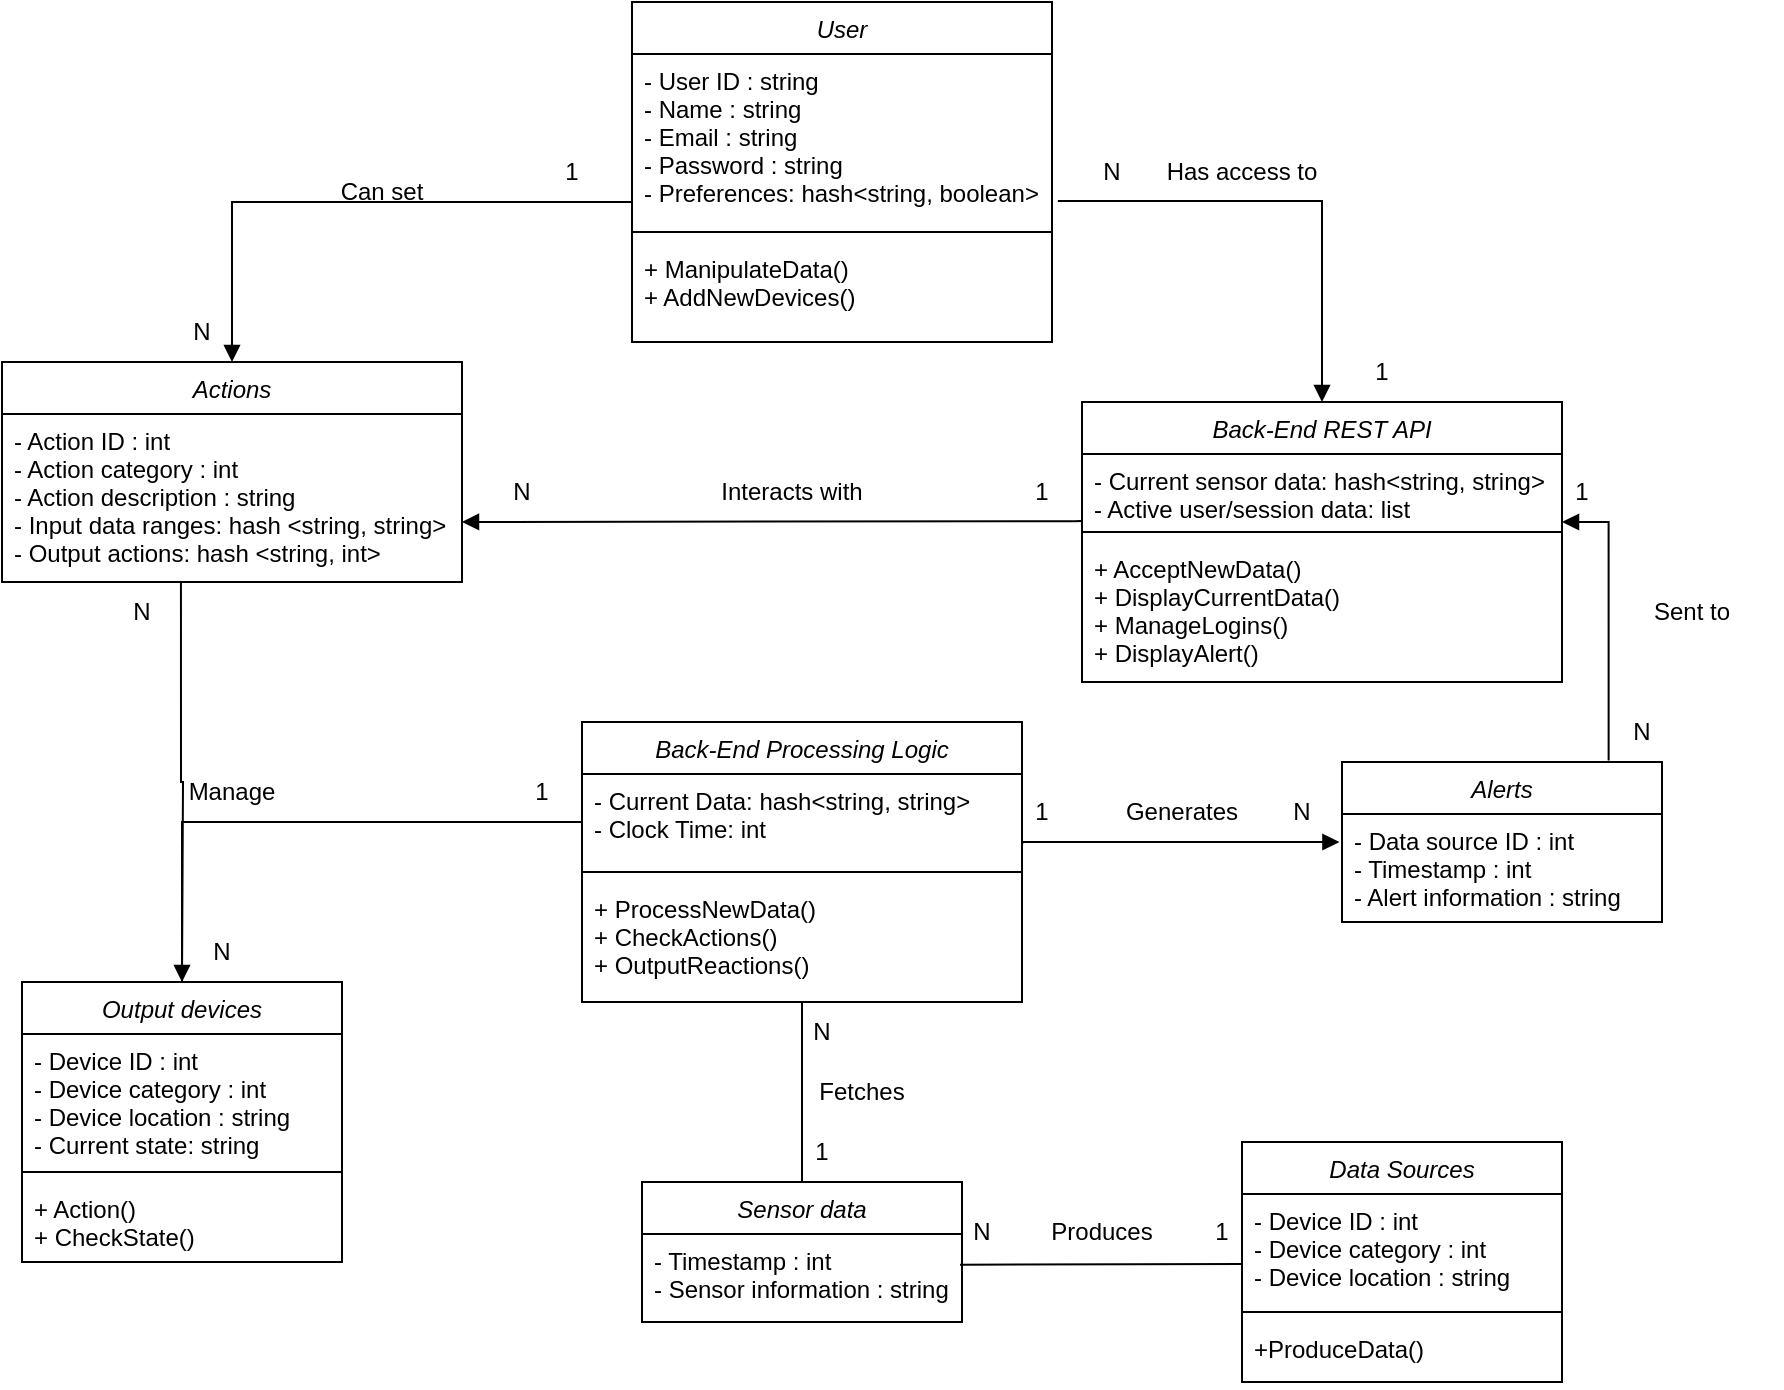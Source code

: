 <mxfile version="22.1.0" type="device">
  <diagram id="C5RBs43oDa-KdzZeNtuy" name="Page-1">
    <mxGraphModel dx="2213" dy="868" grid="1" gridSize="10" guides="1" tooltips="1" connect="1" arrows="1" fold="1" page="1" pageScale="1" pageWidth="827" pageHeight="1169" math="0" shadow="0">
      <root>
        <mxCell id="WIyWlLk6GJQsqaUBKTNV-0" />
        <mxCell id="WIyWlLk6GJQsqaUBKTNV-1" parent="WIyWlLk6GJQsqaUBKTNV-0" />
        <mxCell id="zkfFHV4jXpPFQw0GAbJ--0" value="User" style="swimlane;fontStyle=2;align=center;verticalAlign=top;childLayout=stackLayout;horizontal=1;startSize=26;horizontalStack=0;resizeParent=1;resizeLast=0;collapsible=1;marginBottom=0;rounded=0;shadow=0;strokeWidth=1;" parent="WIyWlLk6GJQsqaUBKTNV-1" vertex="1">
          <mxGeometry x="135" y="20" width="210" height="170" as="geometry">
            <mxRectangle x="230" y="140" width="160" height="26" as="alternateBounds" />
          </mxGeometry>
        </mxCell>
        <mxCell id="zkfFHV4jXpPFQw0GAbJ--1" value="- User ID : string&#xa;- Name : string&#xa;- Email : string&#xa;- Password : string&#xa;- Preferences: hash&lt;string, boolean&gt;&#xa;" style="text;align=left;verticalAlign=top;spacingLeft=4;spacingRight=4;overflow=hidden;rotatable=0;points=[[0,0.5],[1,0.5]];portConstraint=eastwest;" parent="zkfFHV4jXpPFQw0GAbJ--0" vertex="1">
          <mxGeometry y="26" width="210" height="84" as="geometry" />
        </mxCell>
        <mxCell id="zkfFHV4jXpPFQw0GAbJ--4" value="" style="line;html=1;strokeWidth=1;align=left;verticalAlign=middle;spacingTop=-1;spacingLeft=3;spacingRight=3;rotatable=0;labelPosition=right;points=[];portConstraint=eastwest;" parent="zkfFHV4jXpPFQw0GAbJ--0" vertex="1">
          <mxGeometry y="110" width="210" height="10" as="geometry" />
        </mxCell>
        <mxCell id="Up0UOVSfrlF-3dwetovo-42" value="+ ManipulateData()&#xa;+ AddNewDevices()&#xa;" style="text;align=left;verticalAlign=top;spacingLeft=4;spacingRight=4;overflow=hidden;rotatable=0;points=[[0,0.5],[1,0.5]];portConstraint=eastwest;" vertex="1" parent="zkfFHV4jXpPFQw0GAbJ--0">
          <mxGeometry y="120" width="210" height="40" as="geometry" />
        </mxCell>
        <mxCell id="6uP3axPqb9cFuWuoOM2R-4" value="Actions" style="swimlane;fontStyle=2;align=center;verticalAlign=top;childLayout=stackLayout;horizontal=1;startSize=26;horizontalStack=0;resizeParent=1;resizeLast=0;collapsible=1;marginBottom=0;rounded=0;shadow=0;strokeWidth=1;" parent="WIyWlLk6GJQsqaUBKTNV-1" vertex="1">
          <mxGeometry x="-180" y="200" width="230" height="110" as="geometry">
            <mxRectangle x="230" y="140" width="160" height="26" as="alternateBounds" />
          </mxGeometry>
        </mxCell>
        <mxCell id="6uP3axPqb9cFuWuoOM2R-5" value="- Action ID : int&#xa;- Action category : int&#xa;- Action description : string&#xa;- Input data ranges: hash &lt;string, string&gt;&#xa;- Output actions: hash &lt;string, int&gt;" style="text;align=left;verticalAlign=top;spacingLeft=4;spacingRight=4;overflow=hidden;rotatable=0;points=[[0,0.5],[1,0.5]];portConstraint=eastwest;" parent="6uP3axPqb9cFuWuoOM2R-4" vertex="1">
          <mxGeometry y="26" width="230" height="84" as="geometry" />
        </mxCell>
        <mxCell id="6uP3axPqb9cFuWuoOM2R-12" value="Sensor data" style="swimlane;fontStyle=2;align=center;verticalAlign=top;childLayout=stackLayout;horizontal=1;startSize=26;horizontalStack=0;resizeParent=1;resizeLast=0;collapsible=1;marginBottom=0;rounded=0;shadow=0;strokeWidth=1;" parent="WIyWlLk6GJQsqaUBKTNV-1" vertex="1">
          <mxGeometry x="140" y="610" width="160" height="70" as="geometry">
            <mxRectangle x="230" y="140" width="160" height="26" as="alternateBounds" />
          </mxGeometry>
        </mxCell>
        <mxCell id="6uP3axPqb9cFuWuoOM2R-13" value="- Timestamp : int&#xa;- Sensor information : string" style="text;align=left;verticalAlign=top;spacingLeft=4;spacingRight=4;overflow=hidden;rotatable=0;points=[[0,0.5],[1,0.5]];portConstraint=eastwest;" parent="6uP3axPqb9cFuWuoOM2R-12" vertex="1">
          <mxGeometry y="26" width="160" height="34" as="geometry" />
        </mxCell>
        <mxCell id="6uP3axPqb9cFuWuoOM2R-15" value="" style="endArrow=none;html=1;rounded=0;entryX=0.317;entryY=1.044;entryDx=0;entryDy=0;entryPerimeter=0;exitX=0.002;exitY=0.648;exitDx=0;exitDy=0;exitPerimeter=0;" parent="WIyWlLk6GJQsqaUBKTNV-1" target="6uP3axPqb9cFuWuoOM2R-19" edge="1" source="Up0UOVSfrlF-3dwetovo-2">
          <mxGeometry width="50" height="50" relative="1" as="geometry">
            <mxPoint x="220" y="770" as="sourcePoint" />
            <mxPoint x="270" y="720" as="targetPoint" />
          </mxGeometry>
        </mxCell>
        <mxCell id="6uP3axPqb9cFuWuoOM2R-17" value="1" style="text;html=1;strokeColor=none;fillColor=none;align=center;verticalAlign=middle;whiteSpace=wrap;rounded=0;" parent="WIyWlLk6GJQsqaUBKTNV-1" vertex="1">
          <mxGeometry x="400" y="620" width="60" height="30" as="geometry" />
        </mxCell>
        <mxCell id="6uP3axPqb9cFuWuoOM2R-19" value="N" style="text;html=1;strokeColor=none;fillColor=none;align=center;verticalAlign=middle;whiteSpace=wrap;rounded=0;" parent="WIyWlLk6GJQsqaUBKTNV-1" vertex="1">
          <mxGeometry x="280" y="620" width="60" height="30" as="geometry" />
        </mxCell>
        <mxCell id="6uP3axPqb9cFuWuoOM2R-24" value="Alerts" style="swimlane;fontStyle=2;align=center;verticalAlign=top;childLayout=stackLayout;horizontal=1;startSize=26;horizontalStack=0;resizeParent=1;resizeLast=0;collapsible=1;marginBottom=0;rounded=0;shadow=0;strokeWidth=1;" parent="WIyWlLk6GJQsqaUBKTNV-1" vertex="1">
          <mxGeometry x="490" y="400" width="160" height="80" as="geometry">
            <mxRectangle x="230" y="140" width="160" height="26" as="alternateBounds" />
          </mxGeometry>
        </mxCell>
        <mxCell id="6uP3axPqb9cFuWuoOM2R-25" value="- Data source ID : int&#xa;- Timestamp : int&#xa;- Alert information : string" style="text;align=left;verticalAlign=top;spacingLeft=4;spacingRight=4;overflow=hidden;rotatable=0;points=[[0,0.5],[1,0.5]];portConstraint=eastwest;" parent="6uP3axPqb9cFuWuoOM2R-24" vertex="1">
          <mxGeometry y="26" width="160" height="54" as="geometry" />
        </mxCell>
        <mxCell id="6uP3axPqb9cFuWuoOM2R-31" value="Produces" style="text;html=1;strokeColor=none;fillColor=none;align=center;verticalAlign=middle;whiteSpace=wrap;rounded=0;" parent="WIyWlLk6GJQsqaUBKTNV-1" vertex="1">
          <mxGeometry x="340" y="620" width="60" height="30" as="geometry" />
        </mxCell>
        <mxCell id="6uP3axPqb9cFuWuoOM2R-48" value="" style="endArrow=block;endFill=1;html=1;edgeStyle=orthogonalEdgeStyle;align=left;verticalAlign=top;rounded=0;entryX=0.5;entryY=0;entryDx=0;entryDy=0;exitX=1.014;exitY=0.875;exitDx=0;exitDy=0;exitPerimeter=0;" parent="WIyWlLk6GJQsqaUBKTNV-1" target="Up0UOVSfrlF-3dwetovo-24" edge="1" source="zkfFHV4jXpPFQw0GAbJ--1">
          <mxGeometry x="-1" relative="1" as="geometry">
            <mxPoint x="240" y="280" as="sourcePoint" />
            <mxPoint x="480" y="260" as="targetPoint" />
          </mxGeometry>
        </mxCell>
        <mxCell id="6uP3axPqb9cFuWuoOM2R-50" value="Has access to" style="text;html=1;strokeColor=none;fillColor=none;align=center;verticalAlign=middle;whiteSpace=wrap;rounded=0;" parent="WIyWlLk6GJQsqaUBKTNV-1" vertex="1">
          <mxGeometry x="400" y="90" width="80" height="30" as="geometry" />
        </mxCell>
        <mxCell id="6uP3axPqb9cFuWuoOM2R-52" value="" style="endArrow=block;endFill=1;html=1;edgeStyle=orthogonalEdgeStyle;align=left;verticalAlign=top;rounded=0;entryX=0.5;entryY=0;entryDx=0;entryDy=0;exitX=1;exitY=1;exitDx=0;exitDy=0;" parent="WIyWlLk6GJQsqaUBKTNV-1" target="6uP3axPqb9cFuWuoOM2R-4" edge="1" source="6uP3axPqb9cFuWuoOM2R-55">
          <mxGeometry x="-1" relative="1" as="geometry">
            <mxPoint x="370" y="120" as="sourcePoint" />
            <mxPoint x="558.08" y="119.612" as="targetPoint" />
            <Array as="points">
              <mxPoint x="-65" y="120" />
            </Array>
          </mxGeometry>
        </mxCell>
        <mxCell id="6uP3axPqb9cFuWuoOM2R-54" value="Can set" style="text;html=1;strokeColor=none;fillColor=none;align=center;verticalAlign=middle;whiteSpace=wrap;rounded=0;" parent="WIyWlLk6GJQsqaUBKTNV-1" vertex="1">
          <mxGeometry x="-20" y="100" width="60" height="30" as="geometry" />
        </mxCell>
        <mxCell id="6uP3axPqb9cFuWuoOM2R-55" value="1" style="text;html=1;strokeColor=none;fillColor=none;align=center;verticalAlign=middle;whiteSpace=wrap;rounded=0;" parent="WIyWlLk6GJQsqaUBKTNV-1" vertex="1">
          <mxGeometry x="75" y="90" width="60" height="30" as="geometry" />
        </mxCell>
        <mxCell id="6uP3axPqb9cFuWuoOM2R-56" value="N" style="text;html=1;strokeColor=none;fillColor=none;align=center;verticalAlign=middle;whiteSpace=wrap;rounded=0;" parent="WIyWlLk6GJQsqaUBKTNV-1" vertex="1">
          <mxGeometry x="-110" y="170" width="60" height="30" as="geometry" />
        </mxCell>
        <mxCell id="6uP3axPqb9cFuWuoOM2R-57" value="N" style="text;html=1;strokeColor=none;fillColor=none;align=center;verticalAlign=middle;whiteSpace=wrap;rounded=0;" parent="WIyWlLk6GJQsqaUBKTNV-1" vertex="1">
          <mxGeometry x="345" y="90" width="60" height="30" as="geometry" />
        </mxCell>
        <mxCell id="6uP3axPqb9cFuWuoOM2R-58" value="1" style="text;html=1;strokeColor=none;fillColor=none;align=center;verticalAlign=middle;whiteSpace=wrap;rounded=0;" parent="WIyWlLk6GJQsqaUBKTNV-1" vertex="1">
          <mxGeometry x="480" y="190" width="60" height="30" as="geometry" />
        </mxCell>
        <mxCell id="6uP3axPqb9cFuWuoOM2R-60" value="Output devices" style="swimlane;fontStyle=2;align=center;verticalAlign=top;childLayout=stackLayout;horizontal=1;startSize=26;horizontalStack=0;resizeParent=1;resizeLast=0;collapsible=1;marginBottom=0;rounded=0;shadow=0;strokeWidth=1;" parent="WIyWlLk6GJQsqaUBKTNV-1" vertex="1">
          <mxGeometry x="-170" y="510" width="160" height="140" as="geometry">
            <mxRectangle x="230" y="140" width="160" height="26" as="alternateBounds" />
          </mxGeometry>
        </mxCell>
        <mxCell id="6uP3axPqb9cFuWuoOM2R-61" value="- Device ID : int&#xa;- Device category : int&#xa;- Device location : string&#xa;- Current state: string&#xa;" style="text;align=left;verticalAlign=top;spacingLeft=4;spacingRight=4;overflow=hidden;rotatable=0;points=[[0,0.5],[1,0.5]];portConstraint=eastwest;" parent="6uP3axPqb9cFuWuoOM2R-60" vertex="1">
          <mxGeometry y="26" width="160" height="64" as="geometry" />
        </mxCell>
        <mxCell id="6uP3axPqb9cFuWuoOM2R-63" value="" style="line;html=1;strokeWidth=1;align=left;verticalAlign=middle;spacingTop=-1;spacingLeft=3;spacingRight=3;rotatable=0;labelPosition=right;points=[];portConstraint=eastwest;" parent="6uP3axPqb9cFuWuoOM2R-60" vertex="1">
          <mxGeometry y="90" width="160" height="10" as="geometry" />
        </mxCell>
        <mxCell id="Up0UOVSfrlF-3dwetovo-44" value="+ Action()&#xa;+ CheckState()&#xa;" style="text;align=left;verticalAlign=top;spacingLeft=4;spacingRight=4;overflow=hidden;rotatable=0;points=[[0,0.5],[1,0.5]];portConstraint=eastwest;" vertex="1" parent="6uP3axPqb9cFuWuoOM2R-60">
          <mxGeometry y="100" width="160" height="40" as="geometry" />
        </mxCell>
        <mxCell id="6uP3axPqb9cFuWuoOM2R-64" value="" style="endArrow=block;endFill=1;html=1;edgeStyle=orthogonalEdgeStyle;align=left;verticalAlign=top;rounded=0;entryX=0.5;entryY=0;entryDx=0;entryDy=0;exitX=0;exitY=0.5;exitDx=0;exitDy=0;" parent="WIyWlLk6GJQsqaUBKTNV-1" target="6uP3axPqb9cFuWuoOM2R-60" edge="1" source="Up0UOVSfrlF-3dwetovo-8">
          <mxGeometry x="-1" relative="1" as="geometry">
            <mxPoint x="-200" y="390" as="sourcePoint" />
            <mxPoint x="-40" y="390" as="targetPoint" />
            <mxPoint as="offset" />
            <Array as="points">
              <mxPoint x="110" y="430" />
              <mxPoint x="-90" y="430" />
            </Array>
          </mxGeometry>
        </mxCell>
        <mxCell id="6uP3axPqb9cFuWuoOM2R-67" value="Manage" style="text;html=1;strokeColor=none;fillColor=none;align=center;verticalAlign=middle;whiteSpace=wrap;rounded=0;" parent="WIyWlLk6GJQsqaUBKTNV-1" vertex="1">
          <mxGeometry x="-95" y="400" width="60" height="30" as="geometry" />
        </mxCell>
        <mxCell id="6uP3axPqb9cFuWuoOM2R-68" value="N" style="text;html=1;strokeColor=none;fillColor=none;align=center;verticalAlign=middle;whiteSpace=wrap;rounded=0;" parent="WIyWlLk6GJQsqaUBKTNV-1" vertex="1">
          <mxGeometry x="-140" y="310" width="60" height="30" as="geometry" />
        </mxCell>
        <mxCell id="6uP3axPqb9cFuWuoOM2R-69" value="N" style="text;html=1;strokeColor=none;fillColor=none;align=center;verticalAlign=middle;whiteSpace=wrap;rounded=0;" parent="WIyWlLk6GJQsqaUBKTNV-1" vertex="1">
          <mxGeometry x="-100" y="480" width="60" height="30" as="geometry" />
        </mxCell>
        <mxCell id="Up0UOVSfrlF-3dwetovo-1" value="Data Sources" style="swimlane;fontStyle=2;align=center;verticalAlign=top;childLayout=stackLayout;horizontal=1;startSize=26;horizontalStack=0;resizeParent=1;resizeLast=0;collapsible=1;marginBottom=0;rounded=0;shadow=0;strokeWidth=1;" vertex="1" parent="WIyWlLk6GJQsqaUBKTNV-1">
          <mxGeometry x="440" y="590" width="160" height="120" as="geometry">
            <mxRectangle x="230" y="140" width="160" height="26" as="alternateBounds" />
          </mxGeometry>
        </mxCell>
        <mxCell id="Up0UOVSfrlF-3dwetovo-2" value="- Device ID : int&#xa;- Device category : int&#xa;- Device location : string" style="text;align=left;verticalAlign=top;spacingLeft=4;spacingRight=4;overflow=hidden;rotatable=0;points=[[0,0.5],[1,0.5]];portConstraint=eastwest;" vertex="1" parent="Up0UOVSfrlF-3dwetovo-1">
          <mxGeometry y="26" width="160" height="54" as="geometry" />
        </mxCell>
        <mxCell id="Up0UOVSfrlF-3dwetovo-3" value="" style="line;html=1;strokeWidth=1;align=left;verticalAlign=middle;spacingTop=-1;spacingLeft=3;spacingRight=3;rotatable=0;labelPosition=right;points=[];portConstraint=eastwest;" vertex="1" parent="Up0UOVSfrlF-3dwetovo-1">
          <mxGeometry y="80" width="160" height="10" as="geometry" />
        </mxCell>
        <mxCell id="Up0UOVSfrlF-3dwetovo-6" value="+ProduceData()" style="text;align=left;verticalAlign=top;spacingLeft=4;spacingRight=4;overflow=hidden;rotatable=0;points=[[0,0.5],[1,0.5]];portConstraint=eastwest;" vertex="1" parent="Up0UOVSfrlF-3dwetovo-1">
          <mxGeometry y="90" width="160" height="30" as="geometry" />
        </mxCell>
        <mxCell id="Up0UOVSfrlF-3dwetovo-7" value="Back-End Processing Logic" style="swimlane;fontStyle=2;align=center;verticalAlign=top;childLayout=stackLayout;horizontal=1;startSize=26;horizontalStack=0;resizeParent=1;resizeLast=0;collapsible=1;marginBottom=0;rounded=0;shadow=0;strokeWidth=1;" vertex="1" parent="WIyWlLk6GJQsqaUBKTNV-1">
          <mxGeometry x="110" y="380" width="220" height="140" as="geometry">
            <mxRectangle x="230" y="140" width="160" height="26" as="alternateBounds" />
          </mxGeometry>
        </mxCell>
        <mxCell id="Up0UOVSfrlF-3dwetovo-8" value="- Current Data: hash&lt;string, string&gt;&#xa;- Clock Time: int" style="text;align=left;verticalAlign=top;spacingLeft=4;spacingRight=4;overflow=hidden;rotatable=0;points=[[0,0.5],[1,0.5]];portConstraint=eastwest;" vertex="1" parent="Up0UOVSfrlF-3dwetovo-7">
          <mxGeometry y="26" width="220" height="44" as="geometry" />
        </mxCell>
        <mxCell id="Up0UOVSfrlF-3dwetovo-9" value="" style="line;html=1;strokeWidth=1;align=left;verticalAlign=middle;spacingTop=-1;spacingLeft=3;spacingRight=3;rotatable=0;labelPosition=right;points=[];portConstraint=eastwest;" vertex="1" parent="Up0UOVSfrlF-3dwetovo-7">
          <mxGeometry y="70" width="220" height="10" as="geometry" />
        </mxCell>
        <mxCell id="Up0UOVSfrlF-3dwetovo-10" value="+ ProcessNewData()&#xa;+ CheckActions()&#xa;+ OutputReactions()&#xa;" style="text;align=left;verticalAlign=top;spacingLeft=4;spacingRight=4;overflow=hidden;rotatable=0;points=[[0,0.5],[1,0.5]];portConstraint=eastwest;" vertex="1" parent="Up0UOVSfrlF-3dwetovo-7">
          <mxGeometry y="80" width="220" height="50" as="geometry" />
        </mxCell>
        <mxCell id="Up0UOVSfrlF-3dwetovo-11" value="" style="endArrow=block;endFill=1;html=1;edgeStyle=orthogonalEdgeStyle;align=left;verticalAlign=top;rounded=0;entryX=0.812;entryY=1;entryDx=0;entryDy=0;exitX=0.336;exitY=1.038;exitDx=0;exitDy=0;exitPerimeter=0;entryPerimeter=0;" edge="1" parent="WIyWlLk6GJQsqaUBKTNV-1" source="Up0UOVSfrlF-3dwetovo-13" target="Up0UOVSfrlF-3dwetovo-14">
          <mxGeometry x="-1" relative="1" as="geometry">
            <mxPoint x="355" y="440" as="sourcePoint" />
            <mxPoint x="543.08" y="439.612" as="targetPoint" />
            <Array as="points">
              <mxPoint x="330" y="440" />
            </Array>
          </mxGeometry>
        </mxCell>
        <mxCell id="Up0UOVSfrlF-3dwetovo-12" value="Interacts with" style="text;html=1;strokeColor=none;fillColor=none;align=center;verticalAlign=middle;whiteSpace=wrap;rounded=0;" vertex="1" parent="WIyWlLk6GJQsqaUBKTNV-1">
          <mxGeometry x="170" y="250" width="90" height="30" as="geometry" />
        </mxCell>
        <mxCell id="Up0UOVSfrlF-3dwetovo-13" value="1" style="text;html=1;strokeColor=none;fillColor=none;align=center;verticalAlign=middle;whiteSpace=wrap;rounded=0;" vertex="1" parent="WIyWlLk6GJQsqaUBKTNV-1">
          <mxGeometry x="310" y="410" width="60" height="30" as="geometry" />
        </mxCell>
        <mxCell id="Up0UOVSfrlF-3dwetovo-14" value="N" style="text;html=1;strokeColor=none;fillColor=none;align=center;verticalAlign=middle;whiteSpace=wrap;rounded=0;" vertex="1" parent="WIyWlLk6GJQsqaUBKTNV-1">
          <mxGeometry x="440" y="410" width="60" height="30" as="geometry" />
        </mxCell>
        <mxCell id="Up0UOVSfrlF-3dwetovo-20" value="" style="endArrow=none;html=1;rounded=0;entryX=0.5;entryY=1;entryDx=0;entryDy=0;" edge="1" parent="WIyWlLk6GJQsqaUBKTNV-1">
          <mxGeometry width="50" height="50" relative="1" as="geometry">
            <mxPoint x="220" y="610" as="sourcePoint" />
            <mxPoint x="220" y="520" as="targetPoint" />
          </mxGeometry>
        </mxCell>
        <mxCell id="Up0UOVSfrlF-3dwetovo-21" value="1" style="text;html=1;strokeColor=none;fillColor=none;align=center;verticalAlign=middle;whiteSpace=wrap;rounded=0;" vertex="1" parent="WIyWlLk6GJQsqaUBKTNV-1">
          <mxGeometry x="200" y="580" width="60" height="30" as="geometry" />
        </mxCell>
        <mxCell id="Up0UOVSfrlF-3dwetovo-22" value="N" style="text;html=1;strokeColor=none;fillColor=none;align=center;verticalAlign=middle;whiteSpace=wrap;rounded=0;" vertex="1" parent="WIyWlLk6GJQsqaUBKTNV-1">
          <mxGeometry x="200" y="520" width="60" height="30" as="geometry" />
        </mxCell>
        <mxCell id="Up0UOVSfrlF-3dwetovo-23" value="Fetches" style="text;html=1;strokeColor=none;fillColor=none;align=center;verticalAlign=middle;whiteSpace=wrap;rounded=0;" vertex="1" parent="WIyWlLk6GJQsqaUBKTNV-1">
          <mxGeometry x="220" y="550" width="60" height="30" as="geometry" />
        </mxCell>
        <mxCell id="Up0UOVSfrlF-3dwetovo-24" value="Back-End REST API" style="swimlane;fontStyle=2;align=center;verticalAlign=top;childLayout=stackLayout;horizontal=1;startSize=26;horizontalStack=0;resizeParent=1;resizeLast=0;collapsible=1;marginBottom=0;rounded=0;shadow=0;strokeWidth=1;" vertex="1" parent="WIyWlLk6GJQsqaUBKTNV-1">
          <mxGeometry x="360" y="220" width="240" height="140" as="geometry">
            <mxRectangle x="230" y="140" width="160" height="26" as="alternateBounds" />
          </mxGeometry>
        </mxCell>
        <mxCell id="Up0UOVSfrlF-3dwetovo-25" value="- Current sensor data: hash&lt;string, string&gt;&#xa;- Active user/session data: list" style="text;align=left;verticalAlign=top;spacingLeft=4;spacingRight=4;overflow=hidden;rotatable=0;points=[[0,0.5],[1,0.5]];portConstraint=eastwest;" vertex="1" parent="Up0UOVSfrlF-3dwetovo-24">
          <mxGeometry y="26" width="240" height="34" as="geometry" />
        </mxCell>
        <mxCell id="Up0UOVSfrlF-3dwetovo-26" value="" style="line;html=1;strokeWidth=1;align=left;verticalAlign=middle;spacingTop=-1;spacingLeft=3;spacingRight=3;rotatable=0;labelPosition=right;points=[];portConstraint=eastwest;" vertex="1" parent="Up0UOVSfrlF-3dwetovo-24">
          <mxGeometry y="60" width="240" height="10" as="geometry" />
        </mxCell>
        <mxCell id="Up0UOVSfrlF-3dwetovo-27" value="+ AcceptNewData()&#xa;+ DisplayCurrentData()&#xa;+ ManageLogins()&#xa;+ DisplayAlert()&#xa;" style="text;align=left;verticalAlign=top;spacingLeft=4;spacingRight=4;overflow=hidden;rotatable=0;points=[[0,0.5],[1,0.5]];portConstraint=eastwest;" vertex="1" parent="Up0UOVSfrlF-3dwetovo-24">
          <mxGeometry y="70" width="240" height="70" as="geometry" />
        </mxCell>
        <mxCell id="Up0UOVSfrlF-3dwetovo-30" value="" style="endArrow=block;endFill=1;html=1;edgeStyle=orthogonalEdgeStyle;align=left;verticalAlign=top;rounded=0;entryX=-0.015;entryY=0.912;entryDx=0;entryDy=0;exitX=0.83;exitY=0.985;exitDx=0;exitDy=0;entryPerimeter=0;exitPerimeter=0;" edge="1" parent="Up0UOVSfrlF-3dwetovo-24" source="Up0UOVSfrlF-3dwetovo-31">
          <mxGeometry x="-1" relative="1" as="geometry">
            <mxPoint x="-100" y="60" as="sourcePoint" />
            <mxPoint x="-310" y="60" as="targetPoint" />
            <Array as="points">
              <mxPoint x="-4" y="60" />
            </Array>
          </mxGeometry>
        </mxCell>
        <mxCell id="Up0UOVSfrlF-3dwetovo-31" value="1" style="text;html=1;strokeColor=none;fillColor=none;align=center;verticalAlign=middle;whiteSpace=wrap;rounded=0;" vertex="1" parent="WIyWlLk6GJQsqaUBKTNV-1">
          <mxGeometry x="310" y="250" width="60" height="30" as="geometry" />
        </mxCell>
        <mxCell id="Up0UOVSfrlF-3dwetovo-32" value="N" style="text;html=1;strokeColor=none;fillColor=none;align=center;verticalAlign=middle;whiteSpace=wrap;rounded=0;" vertex="1" parent="WIyWlLk6GJQsqaUBKTNV-1">
          <mxGeometry x="50" y="250" width="60" height="30" as="geometry" />
        </mxCell>
        <mxCell id="Up0UOVSfrlF-3dwetovo-33" value="" style="endArrow=none;endFill=0;html=1;edgeStyle=orthogonalEdgeStyle;align=left;verticalAlign=top;rounded=0;entryX=0.5;entryY=0;entryDx=0;entryDy=0;exitX=0.389;exitY=0.997;exitDx=0;exitDy=0;exitPerimeter=0;" edge="1" parent="WIyWlLk6GJQsqaUBKTNV-1" source="6uP3axPqb9cFuWuoOM2R-5">
          <mxGeometry x="-1" relative="1" as="geometry">
            <mxPoint x="-90" y="360" as="sourcePoint" />
            <mxPoint x="-90" y="510" as="targetPoint" />
            <mxPoint as="offset" />
            <Array as="points" />
          </mxGeometry>
        </mxCell>
        <mxCell id="Up0UOVSfrlF-3dwetovo-34" value="1" style="text;html=1;strokeColor=none;fillColor=none;align=center;verticalAlign=middle;whiteSpace=wrap;rounded=0;" vertex="1" parent="WIyWlLk6GJQsqaUBKTNV-1">
          <mxGeometry x="60" y="400" width="60" height="30" as="geometry" />
        </mxCell>
        <mxCell id="Up0UOVSfrlF-3dwetovo-35" value="Generates" style="text;html=1;strokeColor=none;fillColor=none;align=center;verticalAlign=middle;whiteSpace=wrap;rounded=0;" vertex="1" parent="WIyWlLk6GJQsqaUBKTNV-1">
          <mxGeometry x="380" y="410" width="60" height="30" as="geometry" />
        </mxCell>
        <mxCell id="Up0UOVSfrlF-3dwetovo-36" value="" style="endArrow=block;endFill=1;html=1;edgeStyle=orthogonalEdgeStyle;align=left;verticalAlign=top;rounded=0;entryX=0.222;entryY=0.973;entryDx=0;entryDy=0;exitX=0.222;exitY=0.973;exitDx=0;exitDy=0;exitPerimeter=0;entryPerimeter=0;" edge="1" parent="WIyWlLk6GJQsqaUBKTNV-1" source="Up0UOVSfrlF-3dwetovo-38">
          <mxGeometry x="-1" relative="1" as="geometry">
            <mxPoint x="732" y="380" as="sourcePoint" />
            <mxPoint x="600" y="280" as="targetPoint" />
            <Array as="points">
              <mxPoint x="623" y="280" />
            </Array>
          </mxGeometry>
        </mxCell>
        <mxCell id="Up0UOVSfrlF-3dwetovo-37" value="1" style="text;html=1;strokeColor=none;fillColor=none;align=center;verticalAlign=middle;whiteSpace=wrap;rounded=0;" vertex="1" parent="WIyWlLk6GJQsqaUBKTNV-1">
          <mxGeometry x="580" y="250" width="60" height="30" as="geometry" />
        </mxCell>
        <mxCell id="Up0UOVSfrlF-3dwetovo-38" value="N" style="text;html=1;strokeColor=none;fillColor=none;align=center;verticalAlign=middle;whiteSpace=wrap;rounded=0;" vertex="1" parent="WIyWlLk6GJQsqaUBKTNV-1">
          <mxGeometry x="610" y="370" width="60" height="30" as="geometry" />
        </mxCell>
        <mxCell id="Up0UOVSfrlF-3dwetovo-40" value="Sent to" style="text;html=1;strokeColor=none;fillColor=none;align=center;verticalAlign=middle;whiteSpace=wrap;rounded=0;" vertex="1" parent="WIyWlLk6GJQsqaUBKTNV-1">
          <mxGeometry x="620" y="310" width="90" height="30" as="geometry" />
        </mxCell>
      </root>
    </mxGraphModel>
  </diagram>
</mxfile>
